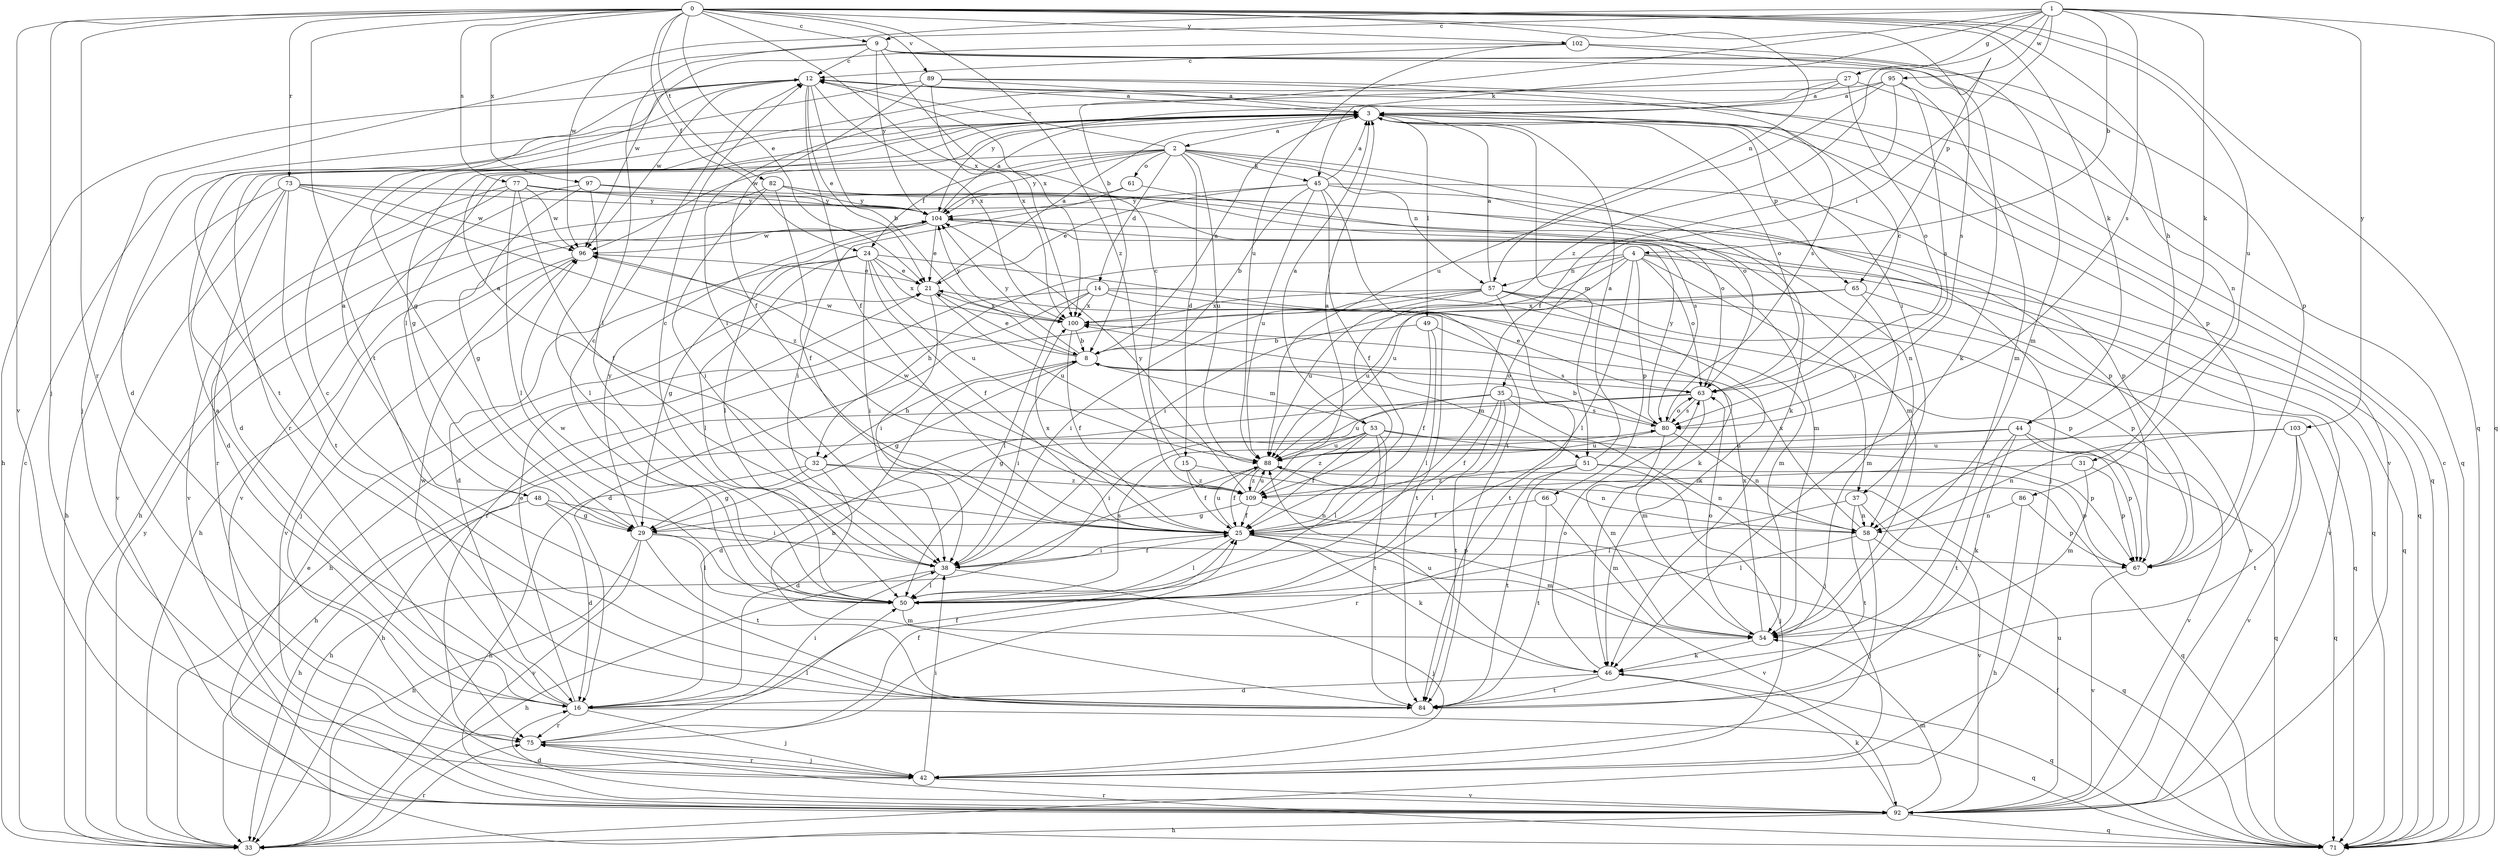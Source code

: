 strict digraph  {
0;
1;
2;
3;
4;
8;
9;
12;
14;
15;
16;
21;
24;
25;
27;
29;
31;
32;
33;
35;
37;
38;
42;
44;
45;
46;
48;
49;
50;
51;
53;
54;
57;
58;
61;
63;
65;
66;
67;
71;
73;
75;
77;
80;
82;
84;
86;
88;
89;
92;
95;
96;
97;
100;
102;
103;
104;
109;
0 -> 9  [label=c];
0 -> 21  [label=e];
0 -> 24  [label=f];
0 -> 31  [label=h];
0 -> 42  [label=j];
0 -> 44  [label=k];
0 -> 57  [label=n];
0 -> 65  [label=p];
0 -> 71  [label=q];
0 -> 73  [label=r];
0 -> 75  [label=r];
0 -> 77  [label=s];
0 -> 82  [label=t];
0 -> 84  [label=t];
0 -> 86  [label=u];
0 -> 89  [label=v];
0 -> 92  [label=v];
0 -> 97  [label=x];
0 -> 100  [label=x];
0 -> 102  [label=y];
0 -> 109  [label=z];
1 -> 4  [label=b];
1 -> 8  [label=b];
1 -> 9  [label=c];
1 -> 27  [label=g];
1 -> 35  [label=i];
1 -> 44  [label=k];
1 -> 45  [label=k];
1 -> 71  [label=q];
1 -> 80  [label=s];
1 -> 95  [label=w];
1 -> 96  [label=w];
1 -> 103  [label=y];
1 -> 109  [label=z];
2 -> 12  [label=c];
2 -> 14  [label=d];
2 -> 15  [label=d];
2 -> 16  [label=d];
2 -> 24  [label=f];
2 -> 45  [label=k];
2 -> 46  [label=k];
2 -> 48  [label=l];
2 -> 57  [label=n];
2 -> 61  [label=o];
2 -> 63  [label=o];
2 -> 88  [label=u];
2 -> 104  [label=y];
3 -> 2  [label=a];
3 -> 29  [label=g];
3 -> 37  [label=i];
3 -> 49  [label=l];
3 -> 51  [label=m];
3 -> 63  [label=o];
3 -> 65  [label=p];
3 -> 71  [label=q];
3 -> 75  [label=r];
3 -> 92  [label=v];
3 -> 96  [label=w];
4 -> 32  [label=h];
4 -> 37  [label=i];
4 -> 38  [label=i];
4 -> 50  [label=l];
4 -> 57  [label=n];
4 -> 63  [label=o];
4 -> 66  [label=p];
4 -> 71  [label=q];
4 -> 88  [label=u];
4 -> 92  [label=v];
8 -> 3  [label=a];
8 -> 21  [label=e];
8 -> 29  [label=g];
8 -> 32  [label=h];
8 -> 38  [label=i];
8 -> 51  [label=m];
8 -> 53  [label=m];
8 -> 63  [label=o];
8 -> 96  [label=w];
8 -> 104  [label=y];
9 -> 12  [label=c];
9 -> 42  [label=j];
9 -> 50  [label=l];
9 -> 58  [label=n];
9 -> 67  [label=p];
9 -> 80  [label=s];
9 -> 100  [label=x];
9 -> 104  [label=y];
12 -> 3  [label=a];
12 -> 8  [label=b];
12 -> 21  [label=e];
12 -> 25  [label=f];
12 -> 33  [label=h];
12 -> 84  [label=t];
12 -> 96  [label=w];
12 -> 100  [label=x];
14 -> 33  [label=h];
14 -> 50  [label=l];
14 -> 54  [label=m];
14 -> 67  [label=p];
14 -> 75  [label=r];
14 -> 84  [label=t];
14 -> 100  [label=x];
15 -> 12  [label=c];
15 -> 25  [label=f];
15 -> 58  [label=n];
15 -> 109  [label=z];
16 -> 3  [label=a];
16 -> 21  [label=e];
16 -> 25  [label=f];
16 -> 38  [label=i];
16 -> 42  [label=j];
16 -> 71  [label=q];
16 -> 75  [label=r];
16 -> 96  [label=w];
21 -> 3  [label=a];
21 -> 38  [label=i];
21 -> 88  [label=u];
21 -> 100  [label=x];
24 -> 16  [label=d];
24 -> 21  [label=e];
24 -> 25  [label=f];
24 -> 29  [label=g];
24 -> 38  [label=i];
24 -> 46  [label=k];
24 -> 50  [label=l];
24 -> 88  [label=u];
24 -> 100  [label=x];
25 -> 38  [label=i];
25 -> 46  [label=k];
25 -> 50  [label=l];
25 -> 54  [label=m];
25 -> 88  [label=u];
25 -> 92  [label=v];
25 -> 100  [label=x];
27 -> 3  [label=a];
27 -> 38  [label=i];
27 -> 63  [label=o];
27 -> 71  [label=q];
27 -> 104  [label=y];
29 -> 33  [label=h];
29 -> 50  [label=l];
29 -> 67  [label=p];
29 -> 84  [label=t];
29 -> 92  [label=v];
29 -> 104  [label=y];
31 -> 54  [label=m];
31 -> 67  [label=p];
31 -> 109  [label=z];
32 -> 3  [label=a];
32 -> 16  [label=d];
32 -> 29  [label=g];
32 -> 33  [label=h];
32 -> 71  [label=q];
32 -> 109  [label=z];
33 -> 12  [label=c];
33 -> 75  [label=r];
33 -> 104  [label=y];
35 -> 16  [label=d];
35 -> 25  [label=f];
35 -> 42  [label=j];
35 -> 50  [label=l];
35 -> 80  [label=s];
35 -> 84  [label=t];
35 -> 88  [label=u];
37 -> 50  [label=l];
37 -> 58  [label=n];
37 -> 84  [label=t];
37 -> 92  [label=v];
38 -> 12  [label=c];
38 -> 25  [label=f];
38 -> 33  [label=h];
38 -> 42  [label=j];
38 -> 50  [label=l];
42 -> 38  [label=i];
42 -> 75  [label=r];
42 -> 92  [label=v];
44 -> 33  [label=h];
44 -> 46  [label=k];
44 -> 67  [label=p];
44 -> 84  [label=t];
44 -> 88  [label=u];
44 -> 92  [label=v];
45 -> 3  [label=a];
45 -> 8  [label=b];
45 -> 21  [label=e];
45 -> 25  [label=f];
45 -> 42  [label=j];
45 -> 71  [label=q];
45 -> 84  [label=t];
45 -> 88  [label=u];
45 -> 104  [label=y];
46 -> 16  [label=d];
46 -> 63  [label=o];
46 -> 71  [label=q];
46 -> 84  [label=t];
46 -> 88  [label=u];
48 -> 3  [label=a];
48 -> 16  [label=d];
48 -> 29  [label=g];
48 -> 33  [label=h];
48 -> 38  [label=i];
49 -> 8  [label=b];
49 -> 25  [label=f];
49 -> 50  [label=l];
49 -> 80  [label=s];
50 -> 12  [label=c];
50 -> 54  [label=m];
50 -> 80  [label=s];
50 -> 96  [label=w];
51 -> 3  [label=a];
51 -> 42  [label=j];
51 -> 67  [label=p];
51 -> 75  [label=r];
51 -> 84  [label=t];
51 -> 109  [label=z];
53 -> 3  [label=a];
53 -> 25  [label=f];
53 -> 38  [label=i];
53 -> 50  [label=l];
53 -> 67  [label=p];
53 -> 71  [label=q];
53 -> 84  [label=t];
53 -> 88  [label=u];
53 -> 109  [label=z];
54 -> 46  [label=k];
54 -> 63  [label=o];
54 -> 100  [label=x];
57 -> 3  [label=a];
57 -> 16  [label=d];
57 -> 38  [label=i];
57 -> 46  [label=k];
57 -> 67  [label=p];
57 -> 71  [label=q];
57 -> 84  [label=t];
57 -> 88  [label=u];
57 -> 100  [label=x];
58 -> 42  [label=j];
58 -> 50  [label=l];
58 -> 71  [label=q];
58 -> 100  [label=x];
61 -> 38  [label=i];
61 -> 54  [label=m];
61 -> 104  [label=y];
63 -> 12  [label=c];
63 -> 21  [label=e];
63 -> 29  [label=g];
63 -> 33  [label=h];
63 -> 54  [label=m];
63 -> 80  [label=s];
65 -> 54  [label=m];
65 -> 88  [label=u];
65 -> 92  [label=v];
65 -> 100  [label=x];
66 -> 25  [label=f];
66 -> 54  [label=m];
66 -> 84  [label=t];
67 -> 92  [label=v];
71 -> 12  [label=c];
71 -> 21  [label=e];
71 -> 25  [label=f];
71 -> 75  [label=r];
73 -> 16  [label=d];
73 -> 33  [label=h];
73 -> 80  [label=s];
73 -> 84  [label=t];
73 -> 92  [label=v];
73 -> 96  [label=w];
73 -> 104  [label=y];
73 -> 109  [label=z];
75 -> 25  [label=f];
75 -> 42  [label=j];
75 -> 50  [label=l];
77 -> 25  [label=f];
77 -> 50  [label=l];
77 -> 58  [label=n];
77 -> 75  [label=r];
77 -> 92  [label=v];
77 -> 96  [label=w];
77 -> 104  [label=y];
80 -> 8  [label=b];
80 -> 54  [label=m];
80 -> 58  [label=n];
80 -> 63  [label=o];
80 -> 88  [label=u];
80 -> 104  [label=y];
82 -> 25  [label=f];
82 -> 33  [label=h];
82 -> 38  [label=i];
82 -> 63  [label=o];
82 -> 67  [label=p];
82 -> 104  [label=y];
84 -> 8  [label=b];
84 -> 12  [label=c];
86 -> 33  [label=h];
86 -> 58  [label=n];
86 -> 67  [label=p];
88 -> 25  [label=f];
88 -> 33  [label=h];
88 -> 58  [label=n];
88 -> 109  [label=z];
89 -> 3  [label=a];
89 -> 16  [label=d];
89 -> 25  [label=f];
89 -> 67  [label=p];
89 -> 80  [label=s];
89 -> 100  [label=x];
92 -> 16  [label=d];
92 -> 33  [label=h];
92 -> 46  [label=k];
92 -> 54  [label=m];
92 -> 71  [label=q];
92 -> 88  [label=u];
95 -> 3  [label=a];
95 -> 25  [label=f];
95 -> 29  [label=g];
95 -> 54  [label=m];
95 -> 80  [label=s];
95 -> 88  [label=u];
96 -> 21  [label=e];
96 -> 42  [label=j];
96 -> 92  [label=v];
97 -> 29  [label=g];
97 -> 50  [label=l];
97 -> 67  [label=p];
97 -> 92  [label=v];
97 -> 104  [label=y];
100 -> 8  [label=b];
100 -> 25  [label=f];
100 -> 104  [label=y];
102 -> 12  [label=c];
102 -> 46  [label=k];
102 -> 54  [label=m];
102 -> 88  [label=u];
102 -> 96  [label=w];
103 -> 58  [label=n];
103 -> 71  [label=q];
103 -> 84  [label=t];
103 -> 88  [label=u];
103 -> 92  [label=v];
104 -> 3  [label=a];
104 -> 21  [label=e];
104 -> 33  [label=h];
104 -> 50  [label=l];
104 -> 54  [label=m];
104 -> 71  [label=q];
104 -> 96  [label=w];
109 -> 3  [label=a];
109 -> 25  [label=f];
109 -> 29  [label=g];
109 -> 58  [label=n];
109 -> 88  [label=u];
109 -> 96  [label=w];
109 -> 104  [label=y];
}
